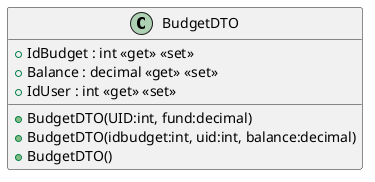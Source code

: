 @startuml
class BudgetDTO {
    + BudgetDTO(UID:int, fund:decimal)
    + BudgetDTO(idbudget:int, uid:int, balance:decimal)
    + BudgetDTO()
    + IdBudget : int <<get>> <<set>>
    + Balance : decimal <<get>> <<set>>
    + IdUser : int <<get>> <<set>>
}
@enduml
